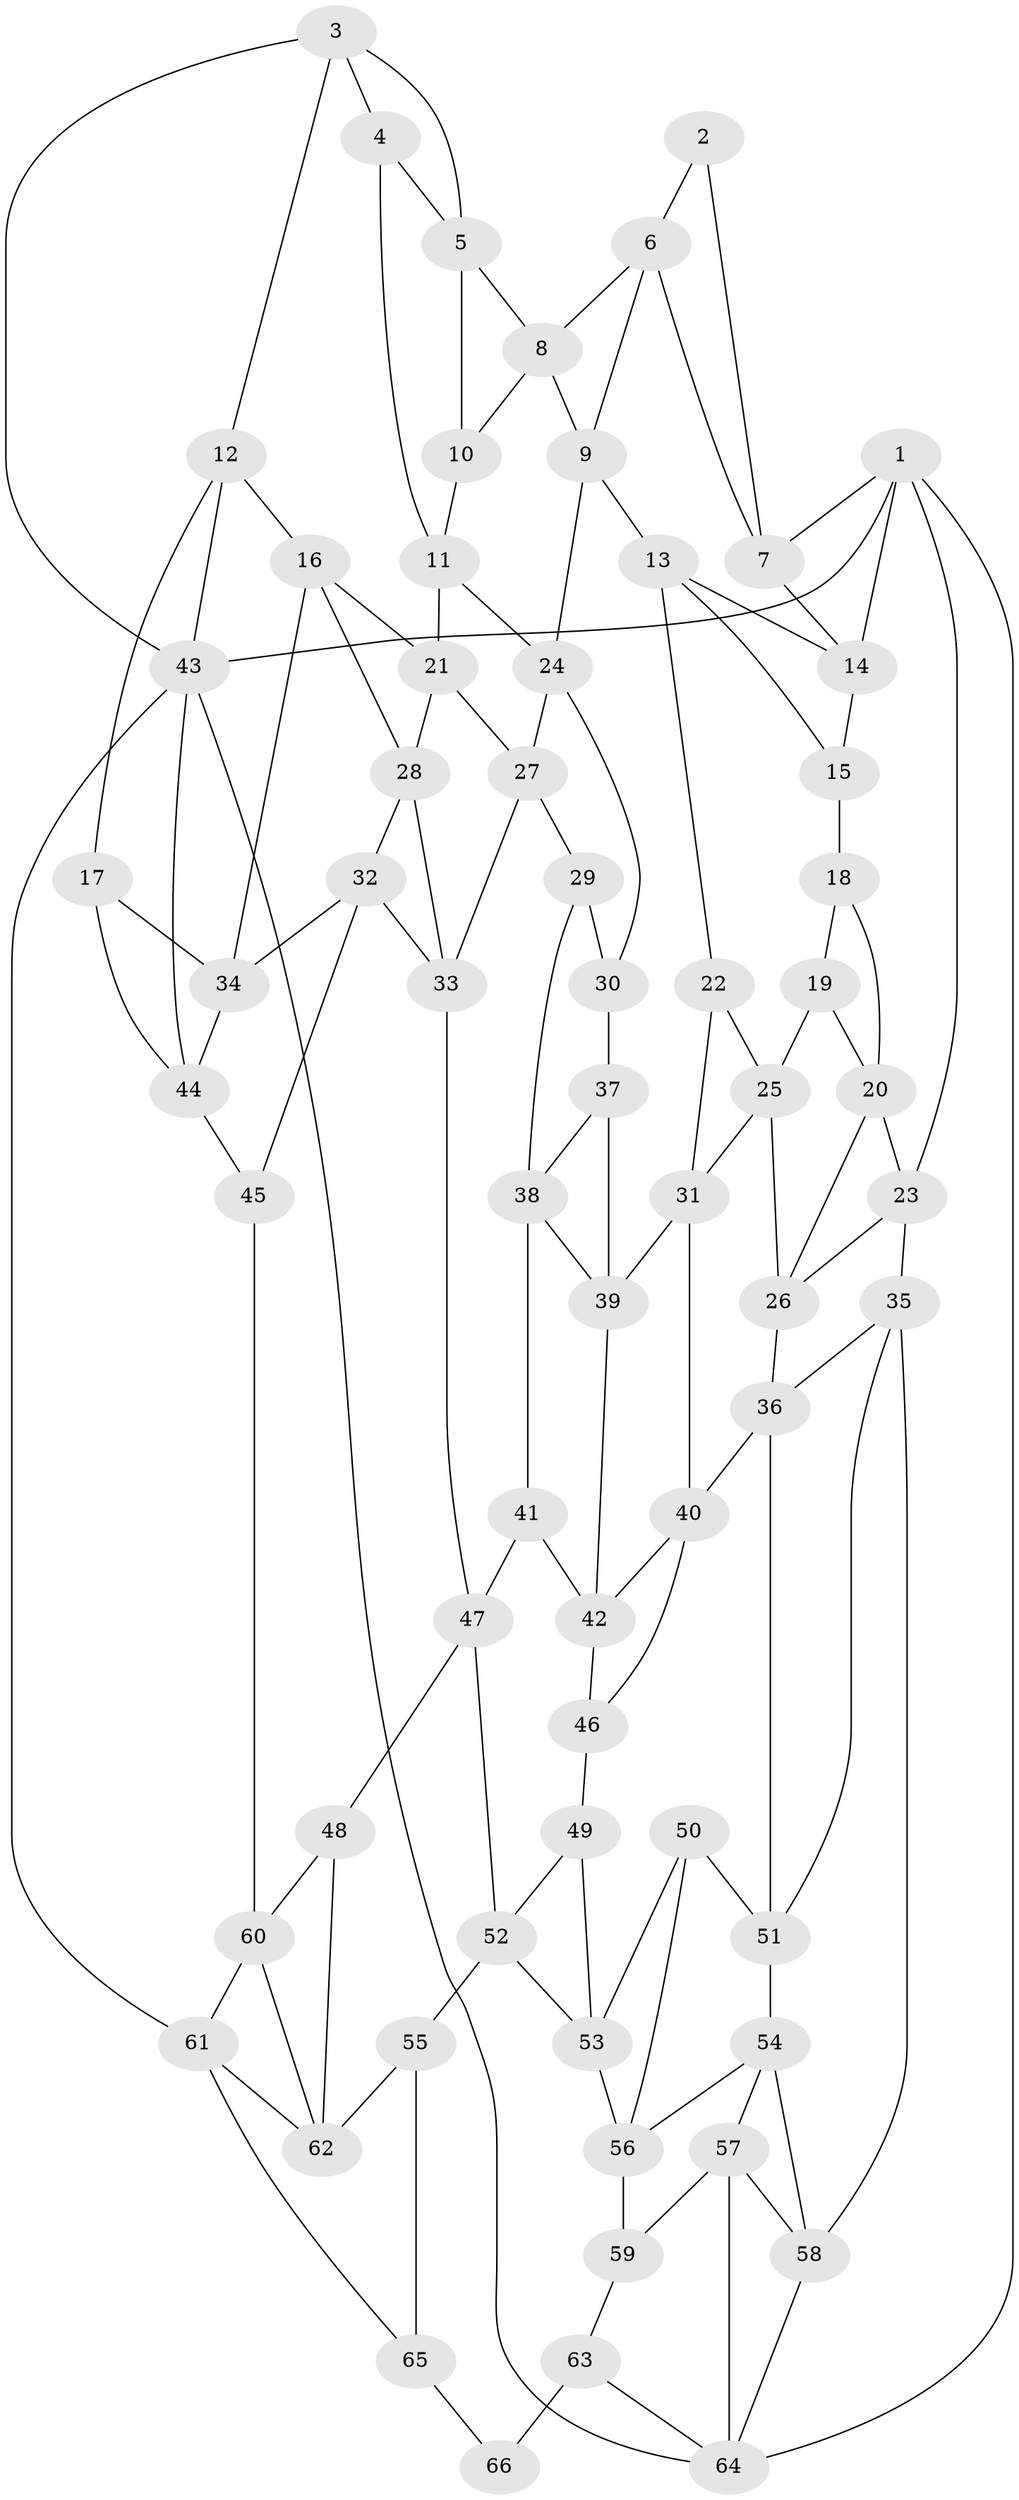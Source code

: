 // original degree distribution, {3: 0.022727272727272728, 4: 0.22727272727272727, 6: 0.22727272727272727, 5: 0.5227272727272727}
// Generated by graph-tools (version 1.1) at 2025/03/03/09/25 03:03:11]
// undirected, 66 vertices, 122 edges
graph export_dot {
graph [start="1"]
  node [color=gray90,style=filled];
  1;
  2;
  3;
  4;
  5;
  6;
  7;
  8;
  9;
  10;
  11;
  12;
  13;
  14;
  15;
  16;
  17;
  18;
  19;
  20;
  21;
  22;
  23;
  24;
  25;
  26;
  27;
  28;
  29;
  30;
  31;
  32;
  33;
  34;
  35;
  36;
  37;
  38;
  39;
  40;
  41;
  42;
  43;
  44;
  45;
  46;
  47;
  48;
  49;
  50;
  51;
  52;
  53;
  54;
  55;
  56;
  57;
  58;
  59;
  60;
  61;
  62;
  63;
  64;
  65;
  66;
  1 -- 7 [weight=1.0];
  1 -- 14 [weight=1.0];
  1 -- 23 [weight=1.0];
  1 -- 43 [weight=1.0];
  1 -- 64 [weight=1.0];
  2 -- 6 [weight=1.0];
  2 -- 7 [weight=1.0];
  3 -- 4 [weight=1.0];
  3 -- 5 [weight=1.0];
  3 -- 12 [weight=1.0];
  3 -- 43 [weight=1.0];
  4 -- 5 [weight=1.0];
  4 -- 11 [weight=1.0];
  5 -- 8 [weight=1.0];
  5 -- 10 [weight=1.0];
  6 -- 7 [weight=1.0];
  6 -- 8 [weight=1.0];
  6 -- 9 [weight=1.0];
  7 -- 14 [weight=1.0];
  8 -- 9 [weight=1.0];
  8 -- 10 [weight=1.0];
  9 -- 13 [weight=1.0];
  9 -- 24 [weight=1.0];
  10 -- 11 [weight=1.0];
  11 -- 21 [weight=1.0];
  11 -- 24 [weight=1.0];
  12 -- 16 [weight=1.0];
  12 -- 17 [weight=1.0];
  12 -- 43 [weight=1.0];
  13 -- 14 [weight=1.0];
  13 -- 15 [weight=1.0];
  13 -- 22 [weight=1.0];
  14 -- 15 [weight=1.0];
  15 -- 18 [weight=2.0];
  16 -- 21 [weight=1.0];
  16 -- 28 [weight=1.0];
  16 -- 34 [weight=1.0];
  17 -- 34 [weight=1.0];
  17 -- 44 [weight=1.0];
  18 -- 19 [weight=1.0];
  18 -- 20 [weight=1.0];
  19 -- 20 [weight=1.0];
  19 -- 25 [weight=1.0];
  20 -- 23 [weight=1.0];
  20 -- 26 [weight=1.0];
  21 -- 27 [weight=1.0];
  21 -- 28 [weight=1.0];
  22 -- 25 [weight=1.0];
  22 -- 31 [weight=1.0];
  23 -- 26 [weight=1.0];
  23 -- 35 [weight=1.0];
  24 -- 27 [weight=1.0];
  24 -- 30 [weight=1.0];
  25 -- 26 [weight=1.0];
  25 -- 31 [weight=1.0];
  26 -- 36 [weight=1.0];
  27 -- 29 [weight=1.0];
  27 -- 33 [weight=1.0];
  28 -- 32 [weight=1.0];
  28 -- 33 [weight=1.0];
  29 -- 30 [weight=1.0];
  29 -- 38 [weight=1.0];
  30 -- 37 [weight=1.0];
  31 -- 39 [weight=1.0];
  31 -- 40 [weight=1.0];
  32 -- 33 [weight=1.0];
  32 -- 34 [weight=1.0];
  32 -- 45 [weight=1.0];
  33 -- 47 [weight=1.0];
  34 -- 44 [weight=1.0];
  35 -- 36 [weight=1.0];
  35 -- 51 [weight=1.0];
  35 -- 58 [weight=1.0];
  36 -- 40 [weight=1.0];
  36 -- 51 [weight=1.0];
  37 -- 38 [weight=1.0];
  37 -- 39 [weight=1.0];
  38 -- 39 [weight=1.0];
  38 -- 41 [weight=1.0];
  39 -- 42 [weight=1.0];
  40 -- 42 [weight=1.0];
  40 -- 46 [weight=1.0];
  41 -- 42 [weight=1.0];
  41 -- 47 [weight=1.0];
  42 -- 46 [weight=1.0];
  43 -- 44 [weight=1.0];
  43 -- 61 [weight=1.0];
  43 -- 64 [weight=1.0];
  44 -- 45 [weight=1.0];
  45 -- 60 [weight=1.0];
  46 -- 49 [weight=2.0];
  47 -- 48 [weight=1.0];
  47 -- 52 [weight=1.0];
  48 -- 60 [weight=1.0];
  48 -- 62 [weight=1.0];
  49 -- 52 [weight=1.0];
  49 -- 53 [weight=1.0];
  50 -- 51 [weight=1.0];
  50 -- 53 [weight=1.0];
  50 -- 56 [weight=1.0];
  51 -- 54 [weight=1.0];
  52 -- 53 [weight=1.0];
  52 -- 55 [weight=1.0];
  53 -- 56 [weight=1.0];
  54 -- 56 [weight=1.0];
  54 -- 57 [weight=1.0];
  54 -- 58 [weight=1.0];
  55 -- 62 [weight=1.0];
  55 -- 65 [weight=1.0];
  56 -- 59 [weight=1.0];
  57 -- 58 [weight=1.0];
  57 -- 59 [weight=1.0];
  57 -- 64 [weight=1.0];
  58 -- 64 [weight=1.0];
  59 -- 63 [weight=1.0];
  60 -- 61 [weight=1.0];
  60 -- 62 [weight=1.0];
  61 -- 62 [weight=1.0];
  61 -- 65 [weight=1.0];
  63 -- 64 [weight=1.0];
  63 -- 66 [weight=2.0];
  65 -- 66 [weight=2.0];
}
